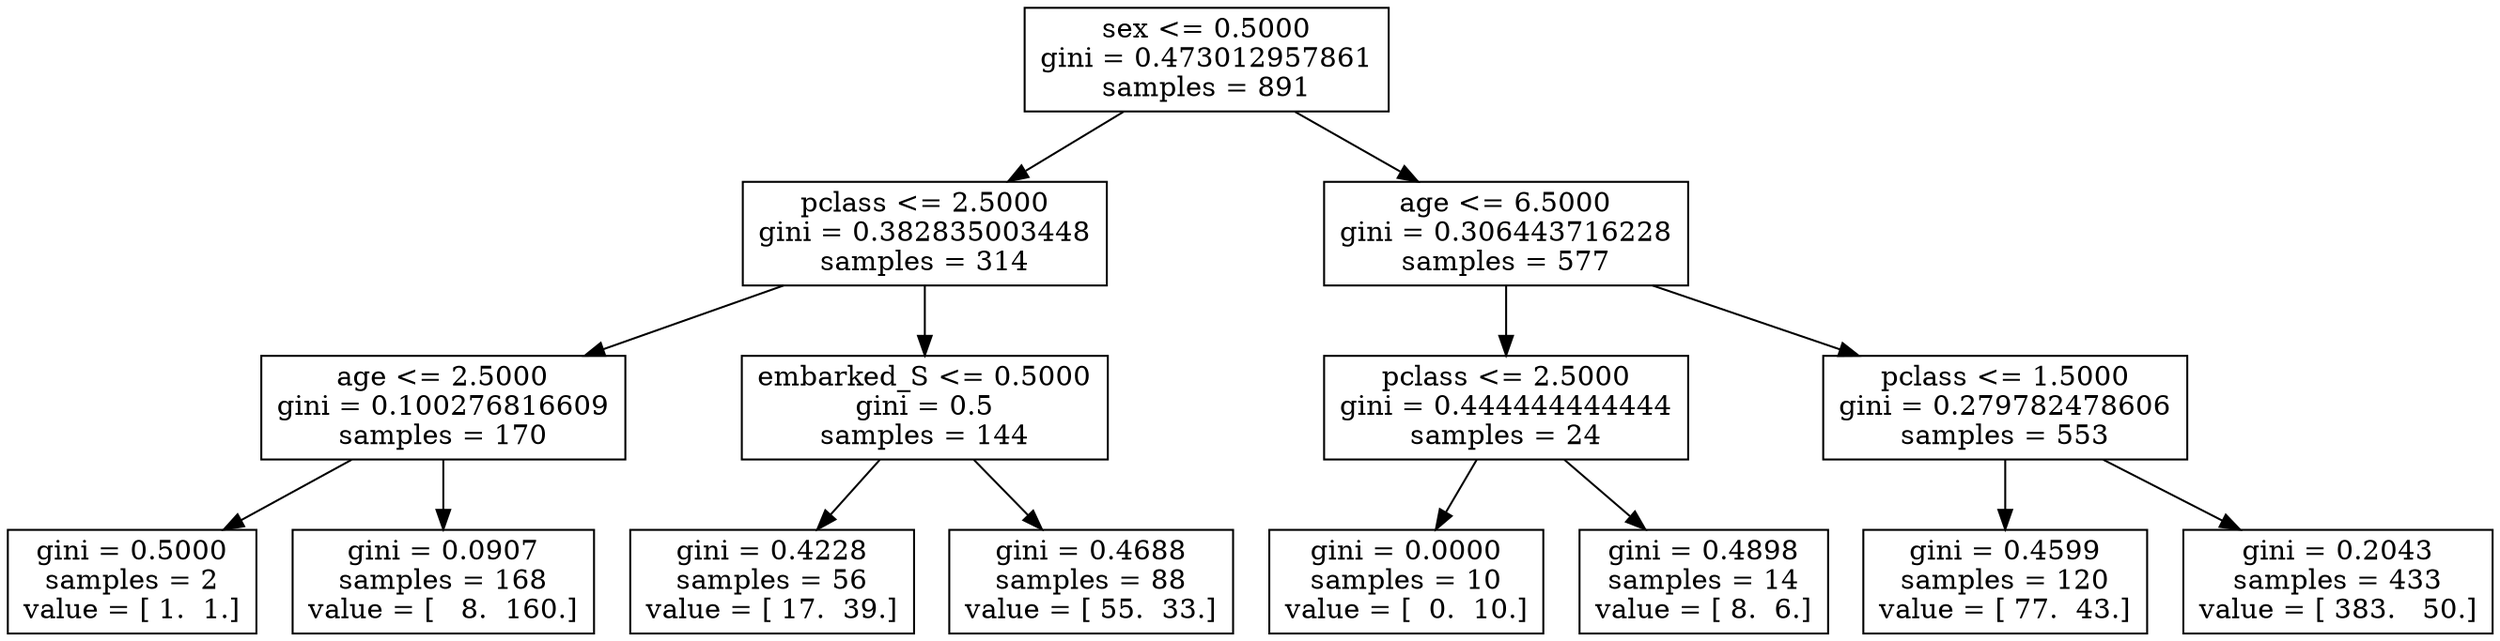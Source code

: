digraph Tree {
0 [label="sex <= 0.5000\ngini = 0.473012957861\nsamples = 891", shape="box"] ;
1 [label="pclass <= 2.5000\ngini = 0.382835003448\nsamples = 314", shape="box"] ;
0 -> 1 ;
2 [label="age <= 2.5000\ngini = 0.100276816609\nsamples = 170", shape="box"] ;
1 -> 2 ;
3 [label="gini = 0.5000\nsamples = 2\nvalue = [ 1.  1.]", shape="box"] ;
2 -> 3 ;
4 [label="gini = 0.0907\nsamples = 168\nvalue = [   8.  160.]", shape="box"] ;
2 -> 4 ;
5 [label="embarked_S <= 0.5000\ngini = 0.5\nsamples = 144", shape="box"] ;
1 -> 5 ;
6 [label="gini = 0.4228\nsamples = 56\nvalue = [ 17.  39.]", shape="box"] ;
5 -> 6 ;
7 [label="gini = 0.4688\nsamples = 88\nvalue = [ 55.  33.]", shape="box"] ;
5 -> 7 ;
8 [label="age <= 6.5000\ngini = 0.306443716228\nsamples = 577", shape="box"] ;
0 -> 8 ;
9 [label="pclass <= 2.5000\ngini = 0.444444444444\nsamples = 24", shape="box"] ;
8 -> 9 ;
10 [label="gini = 0.0000\nsamples = 10\nvalue = [  0.  10.]", shape="box"] ;
9 -> 10 ;
11 [label="gini = 0.4898\nsamples = 14\nvalue = [ 8.  6.]", shape="box"] ;
9 -> 11 ;
12 [label="pclass <= 1.5000\ngini = 0.279782478606\nsamples = 553", shape="box"] ;
8 -> 12 ;
13 [label="gini = 0.4599\nsamples = 120\nvalue = [ 77.  43.]", shape="box"] ;
12 -> 13 ;
14 [label="gini = 0.2043\nsamples = 433\nvalue = [ 383.   50.]", shape="box"] ;
12 -> 14 ;
}